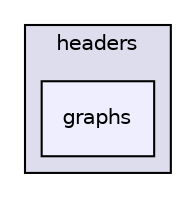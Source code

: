 digraph "headers/graphs" {
  compound=true
  node [ fontsize="10", fontname="Helvetica"];
  edge [ labelfontsize="10", labelfontname="Helvetica"];
  subgraph clusterdir_7f57b1e41c5acd0e859ae5f3a2b075a9 {
    graph [ bgcolor="#ddddee", pencolor="black", label="headers" fontname="Helvetica", fontsize="10", URL="dir_7f57b1e41c5acd0e859ae5f3a2b075a9.html"]
  dir_4cb8c2cde5cc8752db9bb9ea552118fe [shape=box, label="graphs", style="filled", fillcolor="#eeeeff", pencolor="black", URL="dir_4cb8c2cde5cc8752db9bb9ea552118fe.html"];
  }
}
